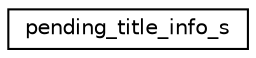 digraph "Graphical Class Hierarchy"
{
  edge [fontname="Helvetica",fontsize="10",labelfontname="Helvetica",labelfontsize="10"];
  node [fontname="Helvetica",fontsize="10",shape=record];
  rankdir="LR";
  Node1 [label="pending_title_info_s",height=0.2,width=0.4,color="black", fillcolor="white", style="filled",URL="$structpending__title__info__s.html"];
}
